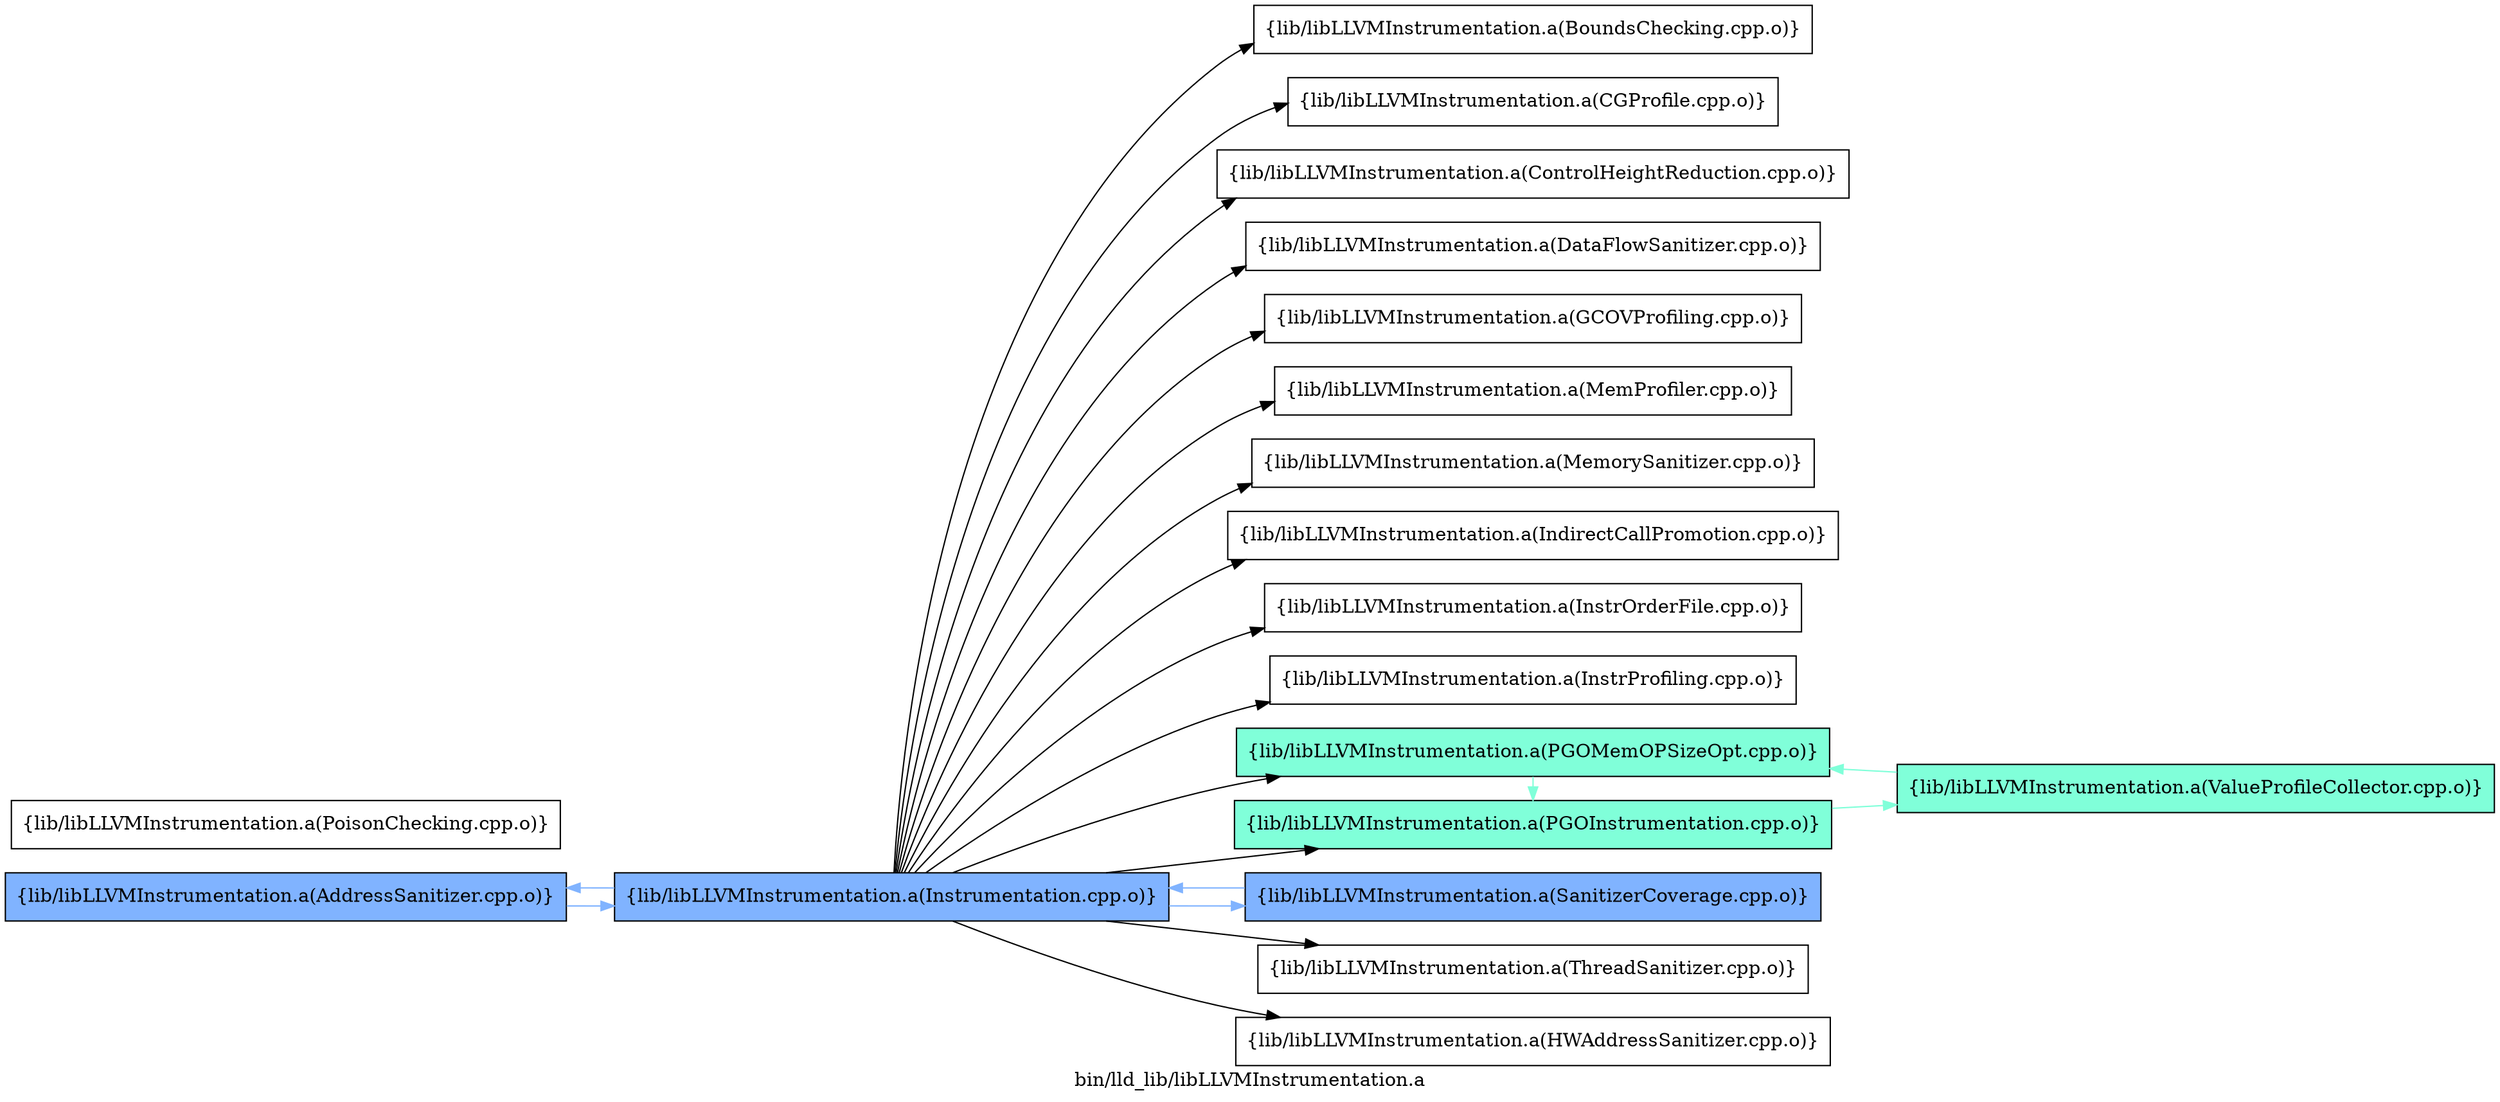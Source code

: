 digraph "bin/lld_lib/libLLVMInstrumentation.a" {
	label="bin/lld_lib/libLLVMInstrumentation.a";
	rankdir=LR;
	{ rank=same; Node0x55fd7b7f9118;  }
	{ rank=same; Node0x55fd7b810db8;  }
	{ rank=same; Node0x55fd7b7f7778; Node0x55fd7b7f7818; Node0x55fd7b7fac98; Node0x55fd7b7faf18; Node0x55fd7b7fbb98; Node0x55fd7b7f9618; Node0x55fd7b7f9938; Node0x55fd7b7faa68; Node0x55fd7b80f0f8; Node0x55fd7b80f378; Node0x55fd7b80d6b8; Node0x55fd7b80d938; Node0x55fd7b80c178; Node0x55fd7b80d258; Node0x55fd7b80acd8;  }

	Node0x55fd7b7f9118 [shape=record,shape=box,group=2,style=filled,fillcolor="0.600000 0.5 1",label="{lib/libLLVMInstrumentation.a(AddressSanitizer.cpp.o)}"];
	Node0x55fd7b7f9118 -> Node0x55fd7b810db8[color="0.600000 0.5 1"];
	Node0x55fd7b7f7778 [shape=record,shape=box,group=0,label="{lib/libLLVMInstrumentation.a(BoundsChecking.cpp.o)}"];
	Node0x55fd7b7f7818 [shape=record,shape=box,group=0,label="{lib/libLLVMInstrumentation.a(CGProfile.cpp.o)}"];
	Node0x55fd7b7fac98 [shape=record,shape=box,group=0,label="{lib/libLLVMInstrumentation.a(ControlHeightReduction.cpp.o)}"];
	Node0x55fd7b7faf18 [shape=record,shape=box,group=0,label="{lib/libLLVMInstrumentation.a(DataFlowSanitizer.cpp.o)}"];
	Node0x55fd7b7fbb98 [shape=record,shape=box,group=0,label="{lib/libLLVMInstrumentation.a(GCOVProfiling.cpp.o)}"];
	Node0x55fd7b7f9618 [shape=record,shape=box,group=0,label="{lib/libLLVMInstrumentation.a(MemProfiler.cpp.o)}"];
	Node0x55fd7b7f9938 [shape=record,shape=box,group=0,label="{lib/libLLVMInstrumentation.a(MemorySanitizer.cpp.o)}"];
	Node0x55fd7b7faa68 [shape=record,shape=box,group=0,label="{lib/libLLVMInstrumentation.a(IndirectCallPromotion.cpp.o)}"];
	Node0x55fd7b80f0f8 [shape=record,shape=box,group=0,label="{lib/libLLVMInstrumentation.a(InstrOrderFile.cpp.o)}"];
	Node0x55fd7b80f378 [shape=record,shape=box,group=0,label="{lib/libLLVMInstrumentation.a(InstrProfiling.cpp.o)}"];
	Node0x55fd7b80d6b8 [shape=record,shape=box,group=1,style=filled,fillcolor="0.450000 0.5 1",label="{lib/libLLVMInstrumentation.a(PGOInstrumentation.cpp.o)}"];
	Node0x55fd7b80d6b8 -> Node0x55fd7b80c5d8[color="0.450000 0.5 1"];
	Node0x55fd7b80d938 [shape=record,shape=box,group=1,style=filled,fillcolor="0.450000 0.5 1",label="{lib/libLLVMInstrumentation.a(PGOMemOPSizeOpt.cpp.o)}"];
	Node0x55fd7b80d938 -> Node0x55fd7b80d6b8[color="0.450000 0.5 1"];
	Node0x55fd7b80e608 [shape=record,shape=box,group=0,label="{lib/libLLVMInstrumentation.a(PoisonChecking.cpp.o)}"];
	Node0x55fd7b80c178 [shape=record,shape=box,group=2,style=filled,fillcolor="0.600000 0.5 1",label="{lib/libLLVMInstrumentation.a(SanitizerCoverage.cpp.o)}"];
	Node0x55fd7b80c178 -> Node0x55fd7b810db8[color="0.600000 0.5 1"];
	Node0x55fd7b80d258 [shape=record,shape=box,group=0,label="{lib/libLLVMInstrumentation.a(ThreadSanitizer.cpp.o)}"];
	Node0x55fd7b80acd8 [shape=record,shape=box,group=0,label="{lib/libLLVMInstrumentation.a(HWAddressSanitizer.cpp.o)}"];
	Node0x55fd7b810db8 [shape=record,shape=box,group=2,style=filled,fillcolor="0.600000 0.5 1",label="{lib/libLLVMInstrumentation.a(Instrumentation.cpp.o)}"];
	Node0x55fd7b810db8 -> Node0x55fd7b7f9118[color="0.600000 0.5 1"];
	Node0x55fd7b810db8 -> Node0x55fd7b7f7778;
	Node0x55fd7b810db8 -> Node0x55fd7b7f7818;
	Node0x55fd7b810db8 -> Node0x55fd7b7fac98;
	Node0x55fd7b810db8 -> Node0x55fd7b7faf18;
	Node0x55fd7b810db8 -> Node0x55fd7b7fbb98;
	Node0x55fd7b810db8 -> Node0x55fd7b7f9618;
	Node0x55fd7b810db8 -> Node0x55fd7b7f9938;
	Node0x55fd7b810db8 -> Node0x55fd7b7faa68;
	Node0x55fd7b810db8 -> Node0x55fd7b80f0f8;
	Node0x55fd7b810db8 -> Node0x55fd7b80f378;
	Node0x55fd7b810db8 -> Node0x55fd7b80d6b8;
	Node0x55fd7b810db8 -> Node0x55fd7b80d938;
	Node0x55fd7b810db8 -> Node0x55fd7b80c178[color="0.600000 0.5 1"];
	Node0x55fd7b810db8 -> Node0x55fd7b80d258;
	Node0x55fd7b810db8 -> Node0x55fd7b80acd8;
	Node0x55fd7b80c5d8 [shape=record,shape=box,group=1,style=filled,fillcolor="0.450000 0.5 1",label="{lib/libLLVMInstrumentation.a(ValueProfileCollector.cpp.o)}"];
	Node0x55fd7b80c5d8 -> Node0x55fd7b80d938[color="0.450000 0.5 1"];
}
